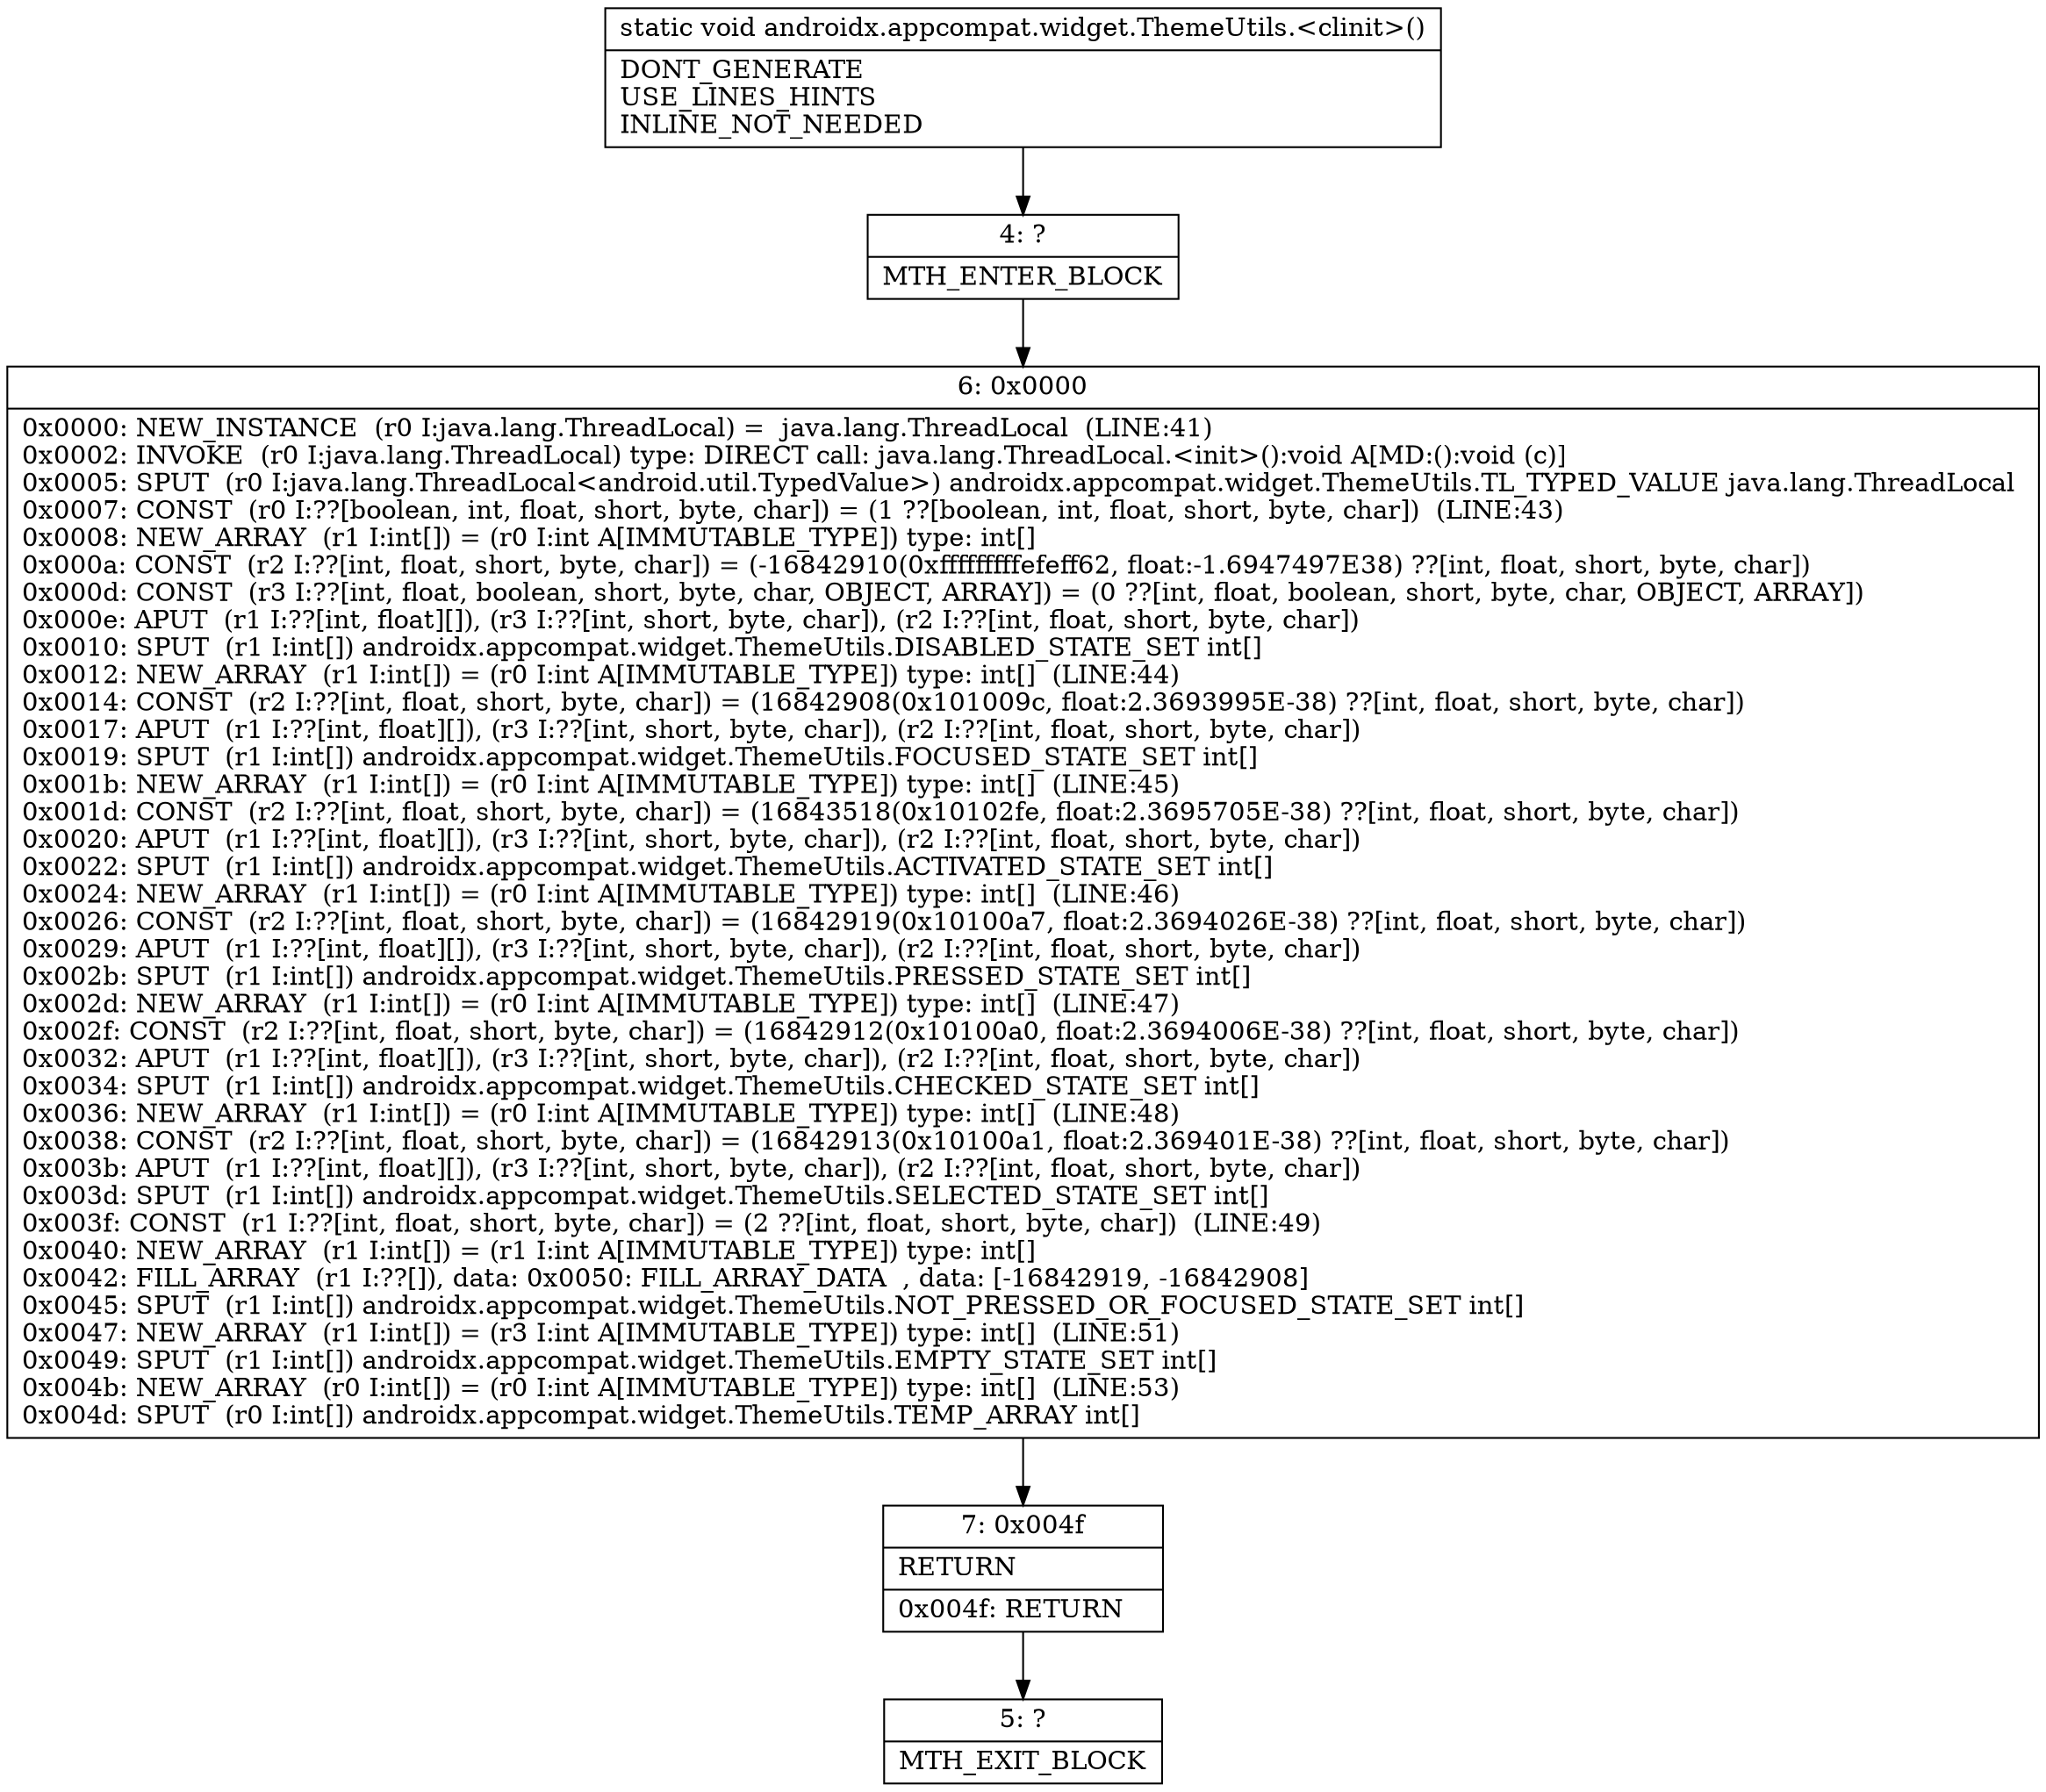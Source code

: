 digraph "CFG forandroidx.appcompat.widget.ThemeUtils.\<clinit\>()V" {
Node_4 [shape=record,label="{4\:\ ?|MTH_ENTER_BLOCK\l}"];
Node_6 [shape=record,label="{6\:\ 0x0000|0x0000: NEW_INSTANCE  (r0 I:java.lang.ThreadLocal) =  java.lang.ThreadLocal  (LINE:41)\l0x0002: INVOKE  (r0 I:java.lang.ThreadLocal) type: DIRECT call: java.lang.ThreadLocal.\<init\>():void A[MD:():void (c)]\l0x0005: SPUT  (r0 I:java.lang.ThreadLocal\<android.util.TypedValue\>) androidx.appcompat.widget.ThemeUtils.TL_TYPED_VALUE java.lang.ThreadLocal \l0x0007: CONST  (r0 I:??[boolean, int, float, short, byte, char]) = (1 ??[boolean, int, float, short, byte, char])  (LINE:43)\l0x0008: NEW_ARRAY  (r1 I:int[]) = (r0 I:int A[IMMUTABLE_TYPE]) type: int[] \l0x000a: CONST  (r2 I:??[int, float, short, byte, char]) = (\-16842910(0xfffffffffefeff62, float:\-1.6947497E38) ??[int, float, short, byte, char]) \l0x000d: CONST  (r3 I:??[int, float, boolean, short, byte, char, OBJECT, ARRAY]) = (0 ??[int, float, boolean, short, byte, char, OBJECT, ARRAY]) \l0x000e: APUT  (r1 I:??[int, float][]), (r3 I:??[int, short, byte, char]), (r2 I:??[int, float, short, byte, char]) \l0x0010: SPUT  (r1 I:int[]) androidx.appcompat.widget.ThemeUtils.DISABLED_STATE_SET int[] \l0x0012: NEW_ARRAY  (r1 I:int[]) = (r0 I:int A[IMMUTABLE_TYPE]) type: int[]  (LINE:44)\l0x0014: CONST  (r2 I:??[int, float, short, byte, char]) = (16842908(0x101009c, float:2.3693995E\-38) ??[int, float, short, byte, char]) \l0x0017: APUT  (r1 I:??[int, float][]), (r3 I:??[int, short, byte, char]), (r2 I:??[int, float, short, byte, char]) \l0x0019: SPUT  (r1 I:int[]) androidx.appcompat.widget.ThemeUtils.FOCUSED_STATE_SET int[] \l0x001b: NEW_ARRAY  (r1 I:int[]) = (r0 I:int A[IMMUTABLE_TYPE]) type: int[]  (LINE:45)\l0x001d: CONST  (r2 I:??[int, float, short, byte, char]) = (16843518(0x10102fe, float:2.3695705E\-38) ??[int, float, short, byte, char]) \l0x0020: APUT  (r1 I:??[int, float][]), (r3 I:??[int, short, byte, char]), (r2 I:??[int, float, short, byte, char]) \l0x0022: SPUT  (r1 I:int[]) androidx.appcompat.widget.ThemeUtils.ACTIVATED_STATE_SET int[] \l0x0024: NEW_ARRAY  (r1 I:int[]) = (r0 I:int A[IMMUTABLE_TYPE]) type: int[]  (LINE:46)\l0x0026: CONST  (r2 I:??[int, float, short, byte, char]) = (16842919(0x10100a7, float:2.3694026E\-38) ??[int, float, short, byte, char]) \l0x0029: APUT  (r1 I:??[int, float][]), (r3 I:??[int, short, byte, char]), (r2 I:??[int, float, short, byte, char]) \l0x002b: SPUT  (r1 I:int[]) androidx.appcompat.widget.ThemeUtils.PRESSED_STATE_SET int[] \l0x002d: NEW_ARRAY  (r1 I:int[]) = (r0 I:int A[IMMUTABLE_TYPE]) type: int[]  (LINE:47)\l0x002f: CONST  (r2 I:??[int, float, short, byte, char]) = (16842912(0x10100a0, float:2.3694006E\-38) ??[int, float, short, byte, char]) \l0x0032: APUT  (r1 I:??[int, float][]), (r3 I:??[int, short, byte, char]), (r2 I:??[int, float, short, byte, char]) \l0x0034: SPUT  (r1 I:int[]) androidx.appcompat.widget.ThemeUtils.CHECKED_STATE_SET int[] \l0x0036: NEW_ARRAY  (r1 I:int[]) = (r0 I:int A[IMMUTABLE_TYPE]) type: int[]  (LINE:48)\l0x0038: CONST  (r2 I:??[int, float, short, byte, char]) = (16842913(0x10100a1, float:2.369401E\-38) ??[int, float, short, byte, char]) \l0x003b: APUT  (r1 I:??[int, float][]), (r3 I:??[int, short, byte, char]), (r2 I:??[int, float, short, byte, char]) \l0x003d: SPUT  (r1 I:int[]) androidx.appcompat.widget.ThemeUtils.SELECTED_STATE_SET int[] \l0x003f: CONST  (r1 I:??[int, float, short, byte, char]) = (2 ??[int, float, short, byte, char])  (LINE:49)\l0x0040: NEW_ARRAY  (r1 I:int[]) = (r1 I:int A[IMMUTABLE_TYPE]) type: int[] \l0x0042: FILL_ARRAY  (r1 I:??[]), data: 0x0050: FILL_ARRAY_DATA  , data: [\-16842919, \-16842908] \l0x0045: SPUT  (r1 I:int[]) androidx.appcompat.widget.ThemeUtils.NOT_PRESSED_OR_FOCUSED_STATE_SET int[] \l0x0047: NEW_ARRAY  (r1 I:int[]) = (r3 I:int A[IMMUTABLE_TYPE]) type: int[]  (LINE:51)\l0x0049: SPUT  (r1 I:int[]) androidx.appcompat.widget.ThemeUtils.EMPTY_STATE_SET int[] \l0x004b: NEW_ARRAY  (r0 I:int[]) = (r0 I:int A[IMMUTABLE_TYPE]) type: int[]  (LINE:53)\l0x004d: SPUT  (r0 I:int[]) androidx.appcompat.widget.ThemeUtils.TEMP_ARRAY int[] \l}"];
Node_7 [shape=record,label="{7\:\ 0x004f|RETURN\l|0x004f: RETURN   \l}"];
Node_5 [shape=record,label="{5\:\ ?|MTH_EXIT_BLOCK\l}"];
MethodNode[shape=record,label="{static void androidx.appcompat.widget.ThemeUtils.\<clinit\>()  | DONT_GENERATE\lUSE_LINES_HINTS\lINLINE_NOT_NEEDED\l}"];
MethodNode -> Node_4;Node_4 -> Node_6;
Node_6 -> Node_7;
Node_7 -> Node_5;
}

